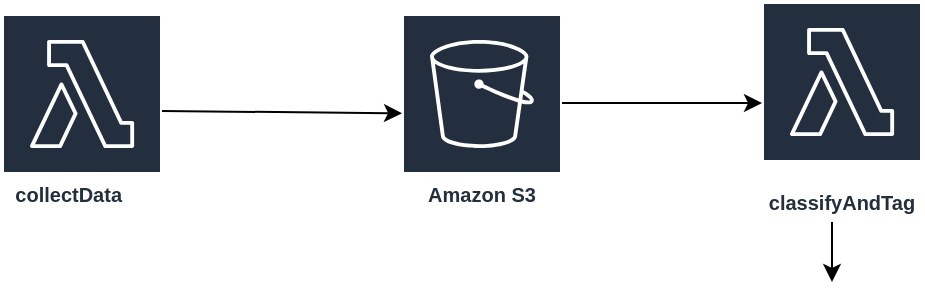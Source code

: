 <mxfile>
    <diagram id="WtZMbwxggyxlWj1TEP_S" name="Page-1">
        <mxGraphModel dx="515" dy="428" grid="1" gridSize="10" guides="1" tooltips="1" connect="1" arrows="1" fold="1" page="1" pageScale="1" pageWidth="850" pageHeight="1100" math="0" shadow="0">
            <root>
                <mxCell id="0"/>
                <mxCell id="1" parent="0"/>
                <mxCell id="6" style="edgeStyle=none;html=1;" parent="1" edge="1">
                    <mxGeometry relative="1" as="geometry">
                        <mxPoint x="430" y="194.495" as="sourcePoint"/>
                        <mxPoint x="550" y="195.624" as="targetPoint"/>
                    </mxGeometry>
                </mxCell>
                <mxCell id="11" style="edgeStyle=none;html=1;" parent="1" edge="1">
                    <mxGeometry relative="1" as="geometry">
                        <mxPoint x="730" y="190.5" as="targetPoint"/>
                        <mxPoint x="617.5" y="190.5" as="sourcePoint"/>
                    </mxGeometry>
                </mxCell>
                <mxCell id="20" style="edgeStyle=none;html=1;fontFamily=Helvetica;fontSize=12;fontColor=rgb(240, 240, 240);" parent="1" edge="1">
                    <mxGeometry relative="1" as="geometry">
                        <mxPoint x="765" y="240" as="sourcePoint"/>
                        <mxPoint x="765" y="280" as="targetPoint"/>
                    </mxGeometry>
                </mxCell>
                <mxCell id="15" value="Amazon S3" style="sketch=0;outlineConnect=0;fontColor=#232F3E;gradientColor=none;strokeColor=#ffffff;fillColor=#232F3E;dashed=0;verticalLabelPosition=middle;verticalAlign=bottom;align=center;html=1;whiteSpace=wrap;fontSize=10;fontStyle=1;spacing=3;shape=mxgraph.aws4.productIcon;prIcon=mxgraph.aws4.s3;" parent="1" vertex="1">
                    <mxGeometry x="550" y="146" width="80" height="100" as="geometry"/>
                </mxCell>
                <mxCell id="19" value="collectData&lt;span style=&quot;white-space: pre&quot;&gt;&#9;&lt;/span&gt;" style="sketch=0;outlineConnect=0;fontColor=#232F3E;gradientColor=none;strokeColor=#ffffff;fillColor=#232F3E;dashed=0;verticalLabelPosition=middle;verticalAlign=bottom;align=center;html=1;whiteSpace=wrap;fontSize=10;fontStyle=1;spacing=3;shape=mxgraph.aws4.productIcon;prIcon=mxgraph.aws4.lambda;fontFamily=Helvetica;" parent="1" vertex="1">
                    <mxGeometry x="350" y="146" width="80" height="100" as="geometry"/>
                </mxCell>
                <mxCell id="21" value="classifyAndTag&lt;br&gt;" style="sketch=0;outlineConnect=0;fontColor=#232F3E;gradientColor=none;strokeColor=#ffffff;fillColor=#232F3E;dashed=0;verticalLabelPosition=middle;verticalAlign=bottom;align=center;html=1;whiteSpace=wrap;fontSize=10;fontStyle=1;spacing=3;shape=mxgraph.aws4.productIcon;prIcon=mxgraph.aws4.lambda;fontFamily=Helvetica;" vertex="1" parent="1">
                    <mxGeometry x="730" y="140" width="80" height="110" as="geometry"/>
                </mxCell>
            </root>
        </mxGraphModel>
    </diagram>
</mxfile>